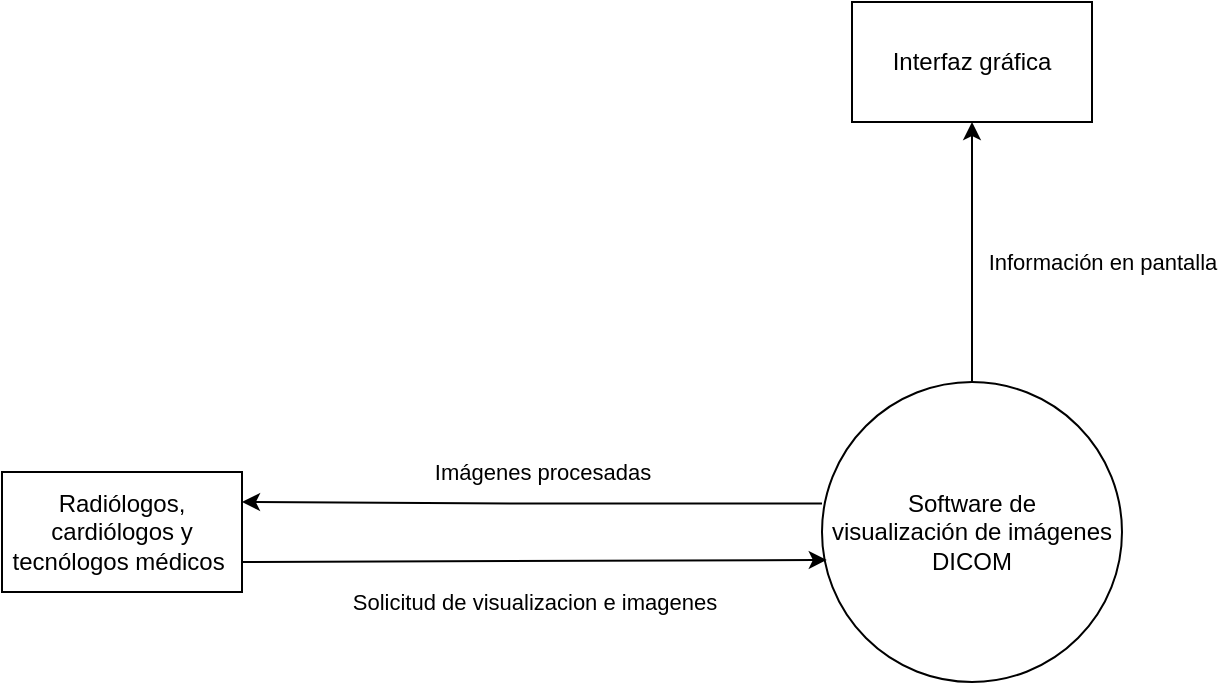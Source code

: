 <mxfile version="24.2.3" type="device">
  <diagram name="Página-1" id="12gXqFjs8iaSPuwnymVz">
    <mxGraphModel dx="950" dy="523" grid="1" gridSize="10" guides="1" tooltips="1" connect="1" arrows="1" fold="1" page="1" pageScale="1" pageWidth="827" pageHeight="1169" math="0" shadow="0">
      <root>
        <mxCell id="0" />
        <mxCell id="1" parent="0" />
        <mxCell id="LiN6x94tXuxNAzRbqBya-9" style="edgeStyle=orthogonalEdgeStyle;rounded=0;orthogonalLoop=1;jettySize=auto;html=1;exitX=0;exitY=0.405;exitDx=0;exitDy=0;entryX=1;entryY=0.25;entryDx=0;entryDy=0;exitPerimeter=0;" edge="1" parent="1" source="fpaQCawp82h871H6O31p-1" target="fpaQCawp82h871H6O31p-2">
          <mxGeometry relative="1" as="geometry" />
        </mxCell>
        <mxCell id="fpaQCawp82h871H6O31p-1" value="&amp;nbsp;Software de&amp;nbsp;&lt;div&gt;visualización de imágenes DICOM&lt;/div&gt;" style="ellipse;whiteSpace=wrap;html=1;aspect=fixed;" parent="1" vertex="1">
          <mxGeometry x="480" y="310" width="150" height="150" as="geometry" />
        </mxCell>
        <mxCell id="fpaQCawp82h871H6O31p-2" value="Radiólogos, cardiólogos y tecnólogos médicos&amp;nbsp;" style="rounded=0;whiteSpace=wrap;html=1;" parent="1" vertex="1">
          <mxGeometry x="70" y="355" width="120" height="60" as="geometry" />
        </mxCell>
        <mxCell id="fpaQCawp82h871H6O31p-3" value="" style="endArrow=classic;html=1;rounded=0;exitX=1;exitY=0.75;exitDx=0;exitDy=0;entryX=0.016;entryY=0.593;entryDx=0;entryDy=0;entryPerimeter=0;" parent="1" source="fpaQCawp82h871H6O31p-2" target="fpaQCawp82h871H6O31p-1" edge="1">
          <mxGeometry width="50" height="50" relative="1" as="geometry">
            <mxPoint x="110" y="370" as="sourcePoint" />
            <mxPoint x="470" y="398" as="targetPoint" />
          </mxGeometry>
        </mxCell>
        <mxCell id="fpaQCawp82h871H6O31p-4" value="Solicitud de visualizacion e imagenes" style="edgeLabel;html=1;align=center;verticalAlign=middle;resizable=0;points=[];rotation=0;" parent="fpaQCawp82h871H6O31p-3" vertex="1" connectable="0">
          <mxGeometry x="-0.08" relative="1" as="geometry">
            <mxPoint x="11" y="20" as="offset" />
          </mxGeometry>
        </mxCell>
        <mxCell id="fpaQCawp82h871H6O31p-17" value="" style="endArrow=classic;html=1;rounded=0;entryX=0.5;entryY=1;entryDx=0;entryDy=0;exitX=0.5;exitY=0;exitDx=0;exitDy=0;" parent="1" source="fpaQCawp82h871H6O31p-1" target="LiN6x94tXuxNAzRbqBya-7" edge="1">
          <mxGeometry width="50" height="50" relative="1" as="geometry">
            <mxPoint x="460" y="500" as="sourcePoint" />
            <mxPoint x="640" y="495" as="targetPoint" />
          </mxGeometry>
        </mxCell>
        <mxCell id="fpaQCawp82h871H6O31p-18" value="Imágenes procesadas" style="edgeLabel;html=1;align=center;verticalAlign=middle;resizable=0;points=[];" parent="fpaQCawp82h871H6O31p-17" vertex="1" connectable="0">
          <mxGeometry x="0.076" y="-1" relative="1" as="geometry">
            <mxPoint x="-216" y="115" as="offset" />
          </mxGeometry>
        </mxCell>
        <mxCell id="LiN6x94tXuxNAzRbqBya-7" value="Interfaz gráfica" style="rounded=0;whiteSpace=wrap;html=1;" vertex="1" parent="1">
          <mxGeometry x="495" y="120" width="120" height="60" as="geometry" />
        </mxCell>
        <mxCell id="LiN6x94tXuxNAzRbqBya-10" value="Información en pantalla" style="edgeLabel;html=1;align=center;verticalAlign=middle;resizable=0;points=[];" vertex="1" connectable="0" parent="1">
          <mxGeometry x="619.998" y="249.997" as="geometry" />
        </mxCell>
      </root>
    </mxGraphModel>
  </diagram>
</mxfile>
